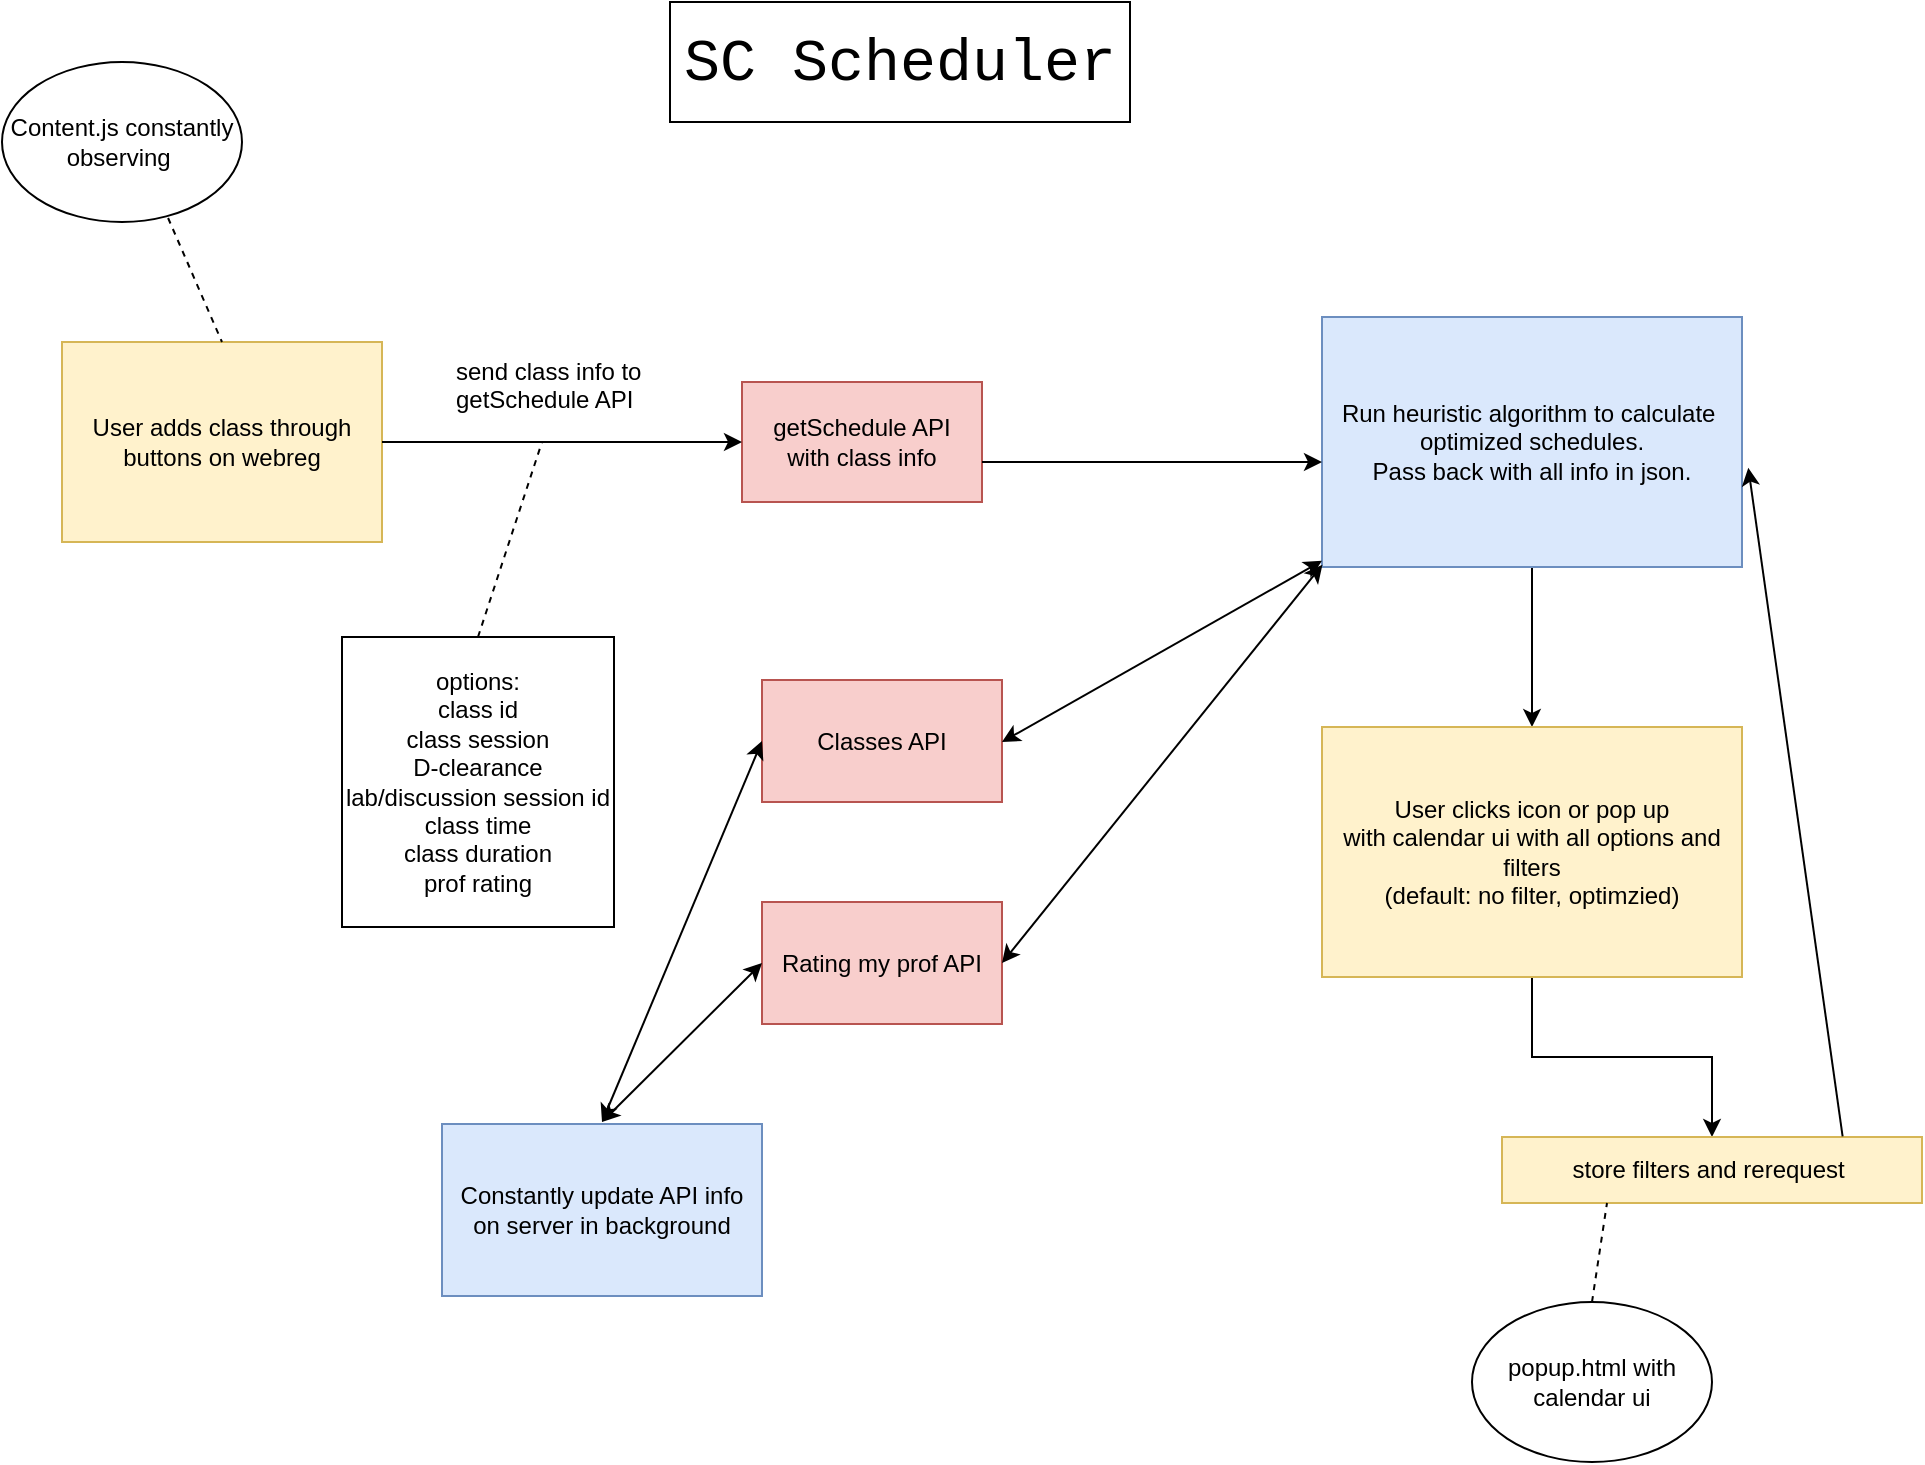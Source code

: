 <mxfile version="11.1.4" type="device"><diagram id="fs6CqU9m6Qi6YPcRlZgm" name="Page-1"><mxGraphModel dx="920" dy="574" grid="1" gridSize="10" guides="1" tooltips="1" connect="1" arrows="1" fold="1" page="1" pageScale="1" pageWidth="1100" pageHeight="850" math="0" shadow="0"><root><mxCell id="0"/><mxCell id="1" parent="0"/><mxCell id="ep50PXkBRclHd-TlVvHn-1" value="&lt;font style=&quot;font-size: 30px&quot; face=&quot;Courier New&quot;&gt;SC Scheduler&lt;/font&gt;" style="rounded=0;whiteSpace=wrap;html=1;" vertex="1" parent="1"><mxGeometry x="434" y="50" width="230" height="60" as="geometry"/></mxCell><mxCell id="ep50PXkBRclHd-TlVvHn-2" value="User adds class through buttons on webreg" style="rounded=0;whiteSpace=wrap;html=1;fillColor=#fff2cc;strokeColor=#d6b656;" vertex="1" parent="1"><mxGeometry x="130" y="220" width="160" height="100" as="geometry"/></mxCell><mxCell id="ep50PXkBRclHd-TlVvHn-4" value="Content.js constantly observing&amp;nbsp;" style="ellipse;whiteSpace=wrap;html=1;" vertex="1" parent="1"><mxGeometry x="100" y="80" width="120" height="80" as="geometry"/></mxCell><mxCell id="ep50PXkBRclHd-TlVvHn-6" value="" style="endArrow=none;dashed=1;html=1;entryX=0.5;entryY=0;entryDx=0;entryDy=0;exitX=0.692;exitY=0.975;exitDx=0;exitDy=0;exitPerimeter=0;" edge="1" parent="1" source="ep50PXkBRclHd-TlVvHn-4" target="ep50PXkBRclHd-TlVvHn-2"><mxGeometry width="50" height="50" relative="1" as="geometry"><mxPoint x="70" y="350" as="sourcePoint"/><mxPoint x="120" y="300" as="targetPoint"/></mxGeometry></mxCell><mxCell id="ep50PXkBRclHd-TlVvHn-7" value="getSchedule API&lt;br&gt;with class info" style="rounded=0;whiteSpace=wrap;html=1;fillColor=#f8cecc;strokeColor=#b85450;" vertex="1" parent="1"><mxGeometry x="470" y="240" width="120" height="60" as="geometry"/></mxCell><mxCell id="ep50PXkBRclHd-TlVvHn-9" value="send class info to &lt;br&gt;getSchedule API" style="text;html=1;resizable=0;points=[];autosize=1;align=left;verticalAlign=top;spacingTop=-4;" vertex="1" parent="1"><mxGeometry x="325" y="225" width="110" height="30" as="geometry"/></mxCell><mxCell id="ep50PXkBRclHd-TlVvHn-11" value="options:&lt;br&gt;class id&lt;br&gt;class session&lt;br&gt;D-clearance&lt;br&gt;lab/discussion session id&lt;br&gt;class time&lt;br&gt;class duration&lt;br&gt;prof rating&lt;br&gt;" style="rounded=0;whiteSpace=wrap;html=1;rotation=0;" vertex="1" parent="1"><mxGeometry x="270" y="367.5" width="136" height="145" as="geometry"/></mxCell><mxCell id="ep50PXkBRclHd-TlVvHn-14" value="" style="endArrow=none;dashed=1;html=1;exitX=0.5;exitY=0;exitDx=0;exitDy=0;" edge="1" parent="1" source="ep50PXkBRclHd-TlVvHn-11"><mxGeometry width="50" height="50" relative="1" as="geometry"><mxPoint x="370" y="368" as="sourcePoint"/><mxPoint x="370" y="270" as="targetPoint"/></mxGeometry></mxCell><mxCell id="ep50PXkBRclHd-TlVvHn-31" value="" style="edgeStyle=orthogonalEdgeStyle;rounded=0;orthogonalLoop=1;jettySize=auto;html=1;" edge="1" parent="1" source="ep50PXkBRclHd-TlVvHn-15" target="ep50PXkBRclHd-TlVvHn-30"><mxGeometry relative="1" as="geometry"/></mxCell><mxCell id="ep50PXkBRclHd-TlVvHn-15" value="Run heuristic algorithm to calculate&amp;nbsp;&lt;br&gt;optimized schedules.&lt;br&gt;Pass back with all info in json." style="rounded=0;whiteSpace=wrap;html=1;fillColor=#dae8fc;strokeColor=#6c8ebf;" vertex="1" parent="1"><mxGeometry x="760" y="207.5" width="210" height="125" as="geometry"/></mxCell><mxCell id="ep50PXkBRclHd-TlVvHn-33" value="" style="edgeStyle=orthogonalEdgeStyle;rounded=0;orthogonalLoop=1;jettySize=auto;html=1;" edge="1" parent="1" source="ep50PXkBRclHd-TlVvHn-30" target="ep50PXkBRclHd-TlVvHn-32"><mxGeometry relative="1" as="geometry"/></mxCell><mxCell id="ep50PXkBRclHd-TlVvHn-30" value="User clicks icon or pop up&lt;br&gt;with calendar ui with all options and filters&lt;br&gt;(default: no filter, optimzied)" style="rounded=0;whiteSpace=wrap;html=1;fillColor=#fff2cc;strokeColor=#d6b656;" vertex="1" parent="1"><mxGeometry x="760" y="412.5" width="210" height="125" as="geometry"/></mxCell><mxCell id="ep50PXkBRclHd-TlVvHn-32" value="store filters and rerequest&amp;nbsp;" style="rounded=0;whiteSpace=wrap;html=1;fillColor=#fff2cc;strokeColor=#d6b656;" vertex="1" parent="1"><mxGeometry x="850" y="617.5" width="210" height="33" as="geometry"/></mxCell><mxCell id="ep50PXkBRclHd-TlVvHn-17" value="Classes API" style="rounded=0;whiteSpace=wrap;html=1;fillColor=#f8cecc;strokeColor=#b85450;" vertex="1" parent="1"><mxGeometry x="480" y="389" width="120" height="61" as="geometry"/></mxCell><mxCell id="ep50PXkBRclHd-TlVvHn-18" value="Rating my prof API" style="rounded=0;whiteSpace=wrap;html=1;fillColor=#f8cecc;strokeColor=#b85450;" vertex="1" parent="1"><mxGeometry x="480" y="500" width="120" height="61" as="geometry"/></mxCell><mxCell id="ep50PXkBRclHd-TlVvHn-20" value="" style="endArrow=classic;startArrow=classic;html=1;" edge="1" parent="1" target="ep50PXkBRclHd-TlVvHn-15"><mxGeometry width="50" height="50" relative="1" as="geometry"><mxPoint x="600" y="420" as="sourcePoint"/><mxPoint x="160" y="650" as="targetPoint"/></mxGeometry></mxCell><mxCell id="ep50PXkBRclHd-TlVvHn-21" value="" style="endArrow=classic;startArrow=classic;html=1;exitX=1;exitY=0.5;exitDx=0;exitDy=0;entryX=0.001;entryY=0.991;entryDx=0;entryDy=0;entryPerimeter=0;" edge="1" parent="1" source="ep50PXkBRclHd-TlVvHn-18" target="ep50PXkBRclHd-TlVvHn-15"><mxGeometry width="50" height="50" relative="1" as="geometry"><mxPoint x="610" y="430" as="sourcePoint"/><mxPoint x="770" y="339.434" as="targetPoint"/></mxGeometry></mxCell><mxCell id="ep50PXkBRclHd-TlVvHn-22" value="" style="endArrow=classic;html=1;" edge="1" parent="1" target="ep50PXkBRclHd-TlVvHn-7"><mxGeometry width="50" height="50" relative="1" as="geometry"><mxPoint x="290" y="270" as="sourcePoint"/><mxPoint x="160" y="580" as="targetPoint"/></mxGeometry></mxCell><mxCell id="ep50PXkBRclHd-TlVvHn-23" value="" style="endArrow=classic;html=1;" edge="1" parent="1"><mxGeometry width="50" height="50" relative="1" as="geometry"><mxPoint x="590" y="280" as="sourcePoint"/><mxPoint x="760" y="280" as="targetPoint"/></mxGeometry></mxCell><mxCell id="ep50PXkBRclHd-TlVvHn-29" value="Constantly update API info&lt;br&gt;on server in background" style="rounded=0;whiteSpace=wrap;html=1;fillColor=#dae8fc;strokeColor=#6c8ebf;" vertex="1" parent="1"><mxGeometry x="320" y="611" width="160" height="86" as="geometry"/></mxCell><mxCell id="ep50PXkBRclHd-TlVvHn-34" value="" style="endArrow=classic;html=1;entryX=1.015;entryY=0.603;entryDx=0;entryDy=0;entryPerimeter=0;exitX=0.811;exitY=-0.011;exitDx=0;exitDy=0;exitPerimeter=0;" edge="1" parent="1" source="ep50PXkBRclHd-TlVvHn-32" target="ep50PXkBRclHd-TlVvHn-15"><mxGeometry width="50" height="50" relative="1" as="geometry"><mxPoint x="1020" y="610" as="sourcePoint"/><mxPoint x="982.286" y="300" as="targetPoint"/></mxGeometry></mxCell><mxCell id="ep50PXkBRclHd-TlVvHn-36" value="popup.html with calendar ui" style="ellipse;whiteSpace=wrap;html=1;" vertex="1" parent="1"><mxGeometry x="835" y="700" width="120" height="80" as="geometry"/></mxCell><mxCell id="ep50PXkBRclHd-TlVvHn-37" value="" style="endArrow=none;dashed=1;html=1;entryX=0.25;entryY=1;entryDx=0;entryDy=0;exitX=0.5;exitY=0;exitDx=0;exitDy=0;" edge="1" parent="1" source="ep50PXkBRclHd-TlVvHn-36" target="ep50PXkBRclHd-TlVvHn-32"><mxGeometry width="50" height="50" relative="1" as="geometry"><mxPoint x="140" y="850" as="sourcePoint"/><mxPoint x="190" y="800" as="targetPoint"/></mxGeometry></mxCell><mxCell id="ep50PXkBRclHd-TlVvHn-39" value="" style="endArrow=classic;startArrow=classic;html=1;entryX=0;entryY=0.5;entryDx=0;entryDy=0;" edge="1" parent="1" target="ep50PXkBRclHd-TlVvHn-17"><mxGeometry width="50" height="50" relative="1" as="geometry"><mxPoint x="400" y="610" as="sourcePoint"/><mxPoint x="190" y="800" as="targetPoint"/></mxGeometry></mxCell><mxCell id="ep50PXkBRclHd-TlVvHn-40" value="" style="endArrow=classic;startArrow=classic;html=1;entryX=0;entryY=0.5;entryDx=0;entryDy=0;" edge="1" parent="1" target="ep50PXkBRclHd-TlVvHn-18"><mxGeometry width="50" height="50" relative="1" as="geometry"><mxPoint x="400" y="610" as="sourcePoint"/><mxPoint x="490" y="429.5" as="targetPoint"/></mxGeometry></mxCell></root></mxGraphModel></diagram></mxfile>